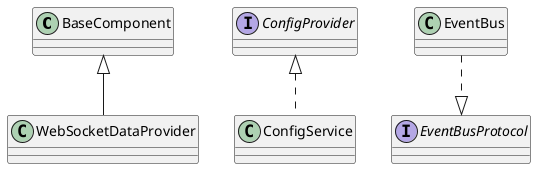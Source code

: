 @startuml
class BaseComponent
class WebSocketDataProvider
BaseComponent <|-- WebSocketDataProvider

interface ConfigProvider
class ConfigService
ConfigProvider <|.. ConfigService

interface EventBusProtocol
class EventBus
EventBus ..|> EventBusProtocol
@enduml
